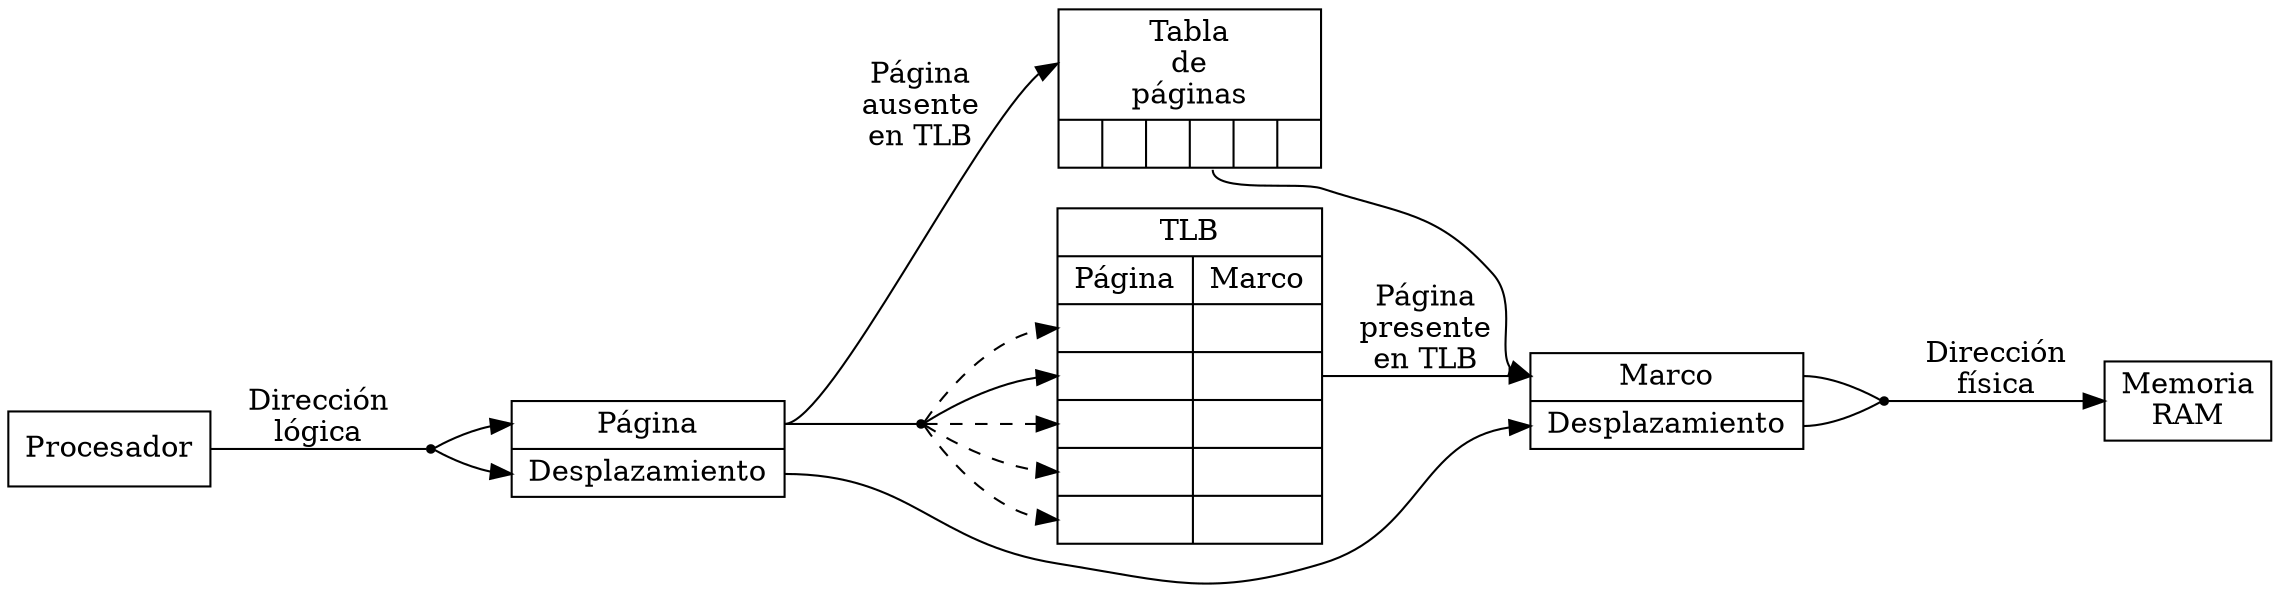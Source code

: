 digraph G {
	rankdir=LR;
	cpu [label="Procesador", shape=box];
	pre_split [shape=point];
	split [shape=record, label="<pag>Página|<despl>Desplazamiento"];
	pgtbl [shape=record, label="<TP>Tabla\nde\npáginas|{|||<f4>||}"];
	pre_tlb [shape=point]
	tlb [shape=record, label="TLB|{{Página|<p1>|<p2>|<p3>|<p4>|<p5>}|{Marco|<m1>|<m2>|<m3>|<m4>|<m5>}}"];
	join [shape=record, label="<marco>Marco|<despl>Desplazamiento"];
	post_join [shape=point];
	mem [label="Memoria\nRAM", shape=box];

	{rank=same tlb pgtbl}
	cpu -> pre_split [label="Dirección\nlógica", dir=none];
	pre_split -> split:pag;
	pre_split -> split:despl;
	split:despl -> join:despl;
	split:pag -> pgtbl:TP [label="Página\nausente\nen TLB"];
	pgtbl:f4 -> join:marco;
	split:pag -> pre_tlb [dir=none];
	pre_tlb -> tlb:p1 [style=dashed];
	pre_tlb -> tlb:p2;
	pre_tlb -> tlb:p3 [style=dashed];
	pre_tlb -> tlb:p4 [style=dashed];
	pre_tlb -> tlb:p5 [style=dashed];
	tlb:m2 -> join:marco [label="Página\npresente\nen TLB"];
	join:marco -> post_join [dir=none];
	join:despl -> post_join [dir=none];
	post_join -> mem [label="Dirección\nfísica"];
}
